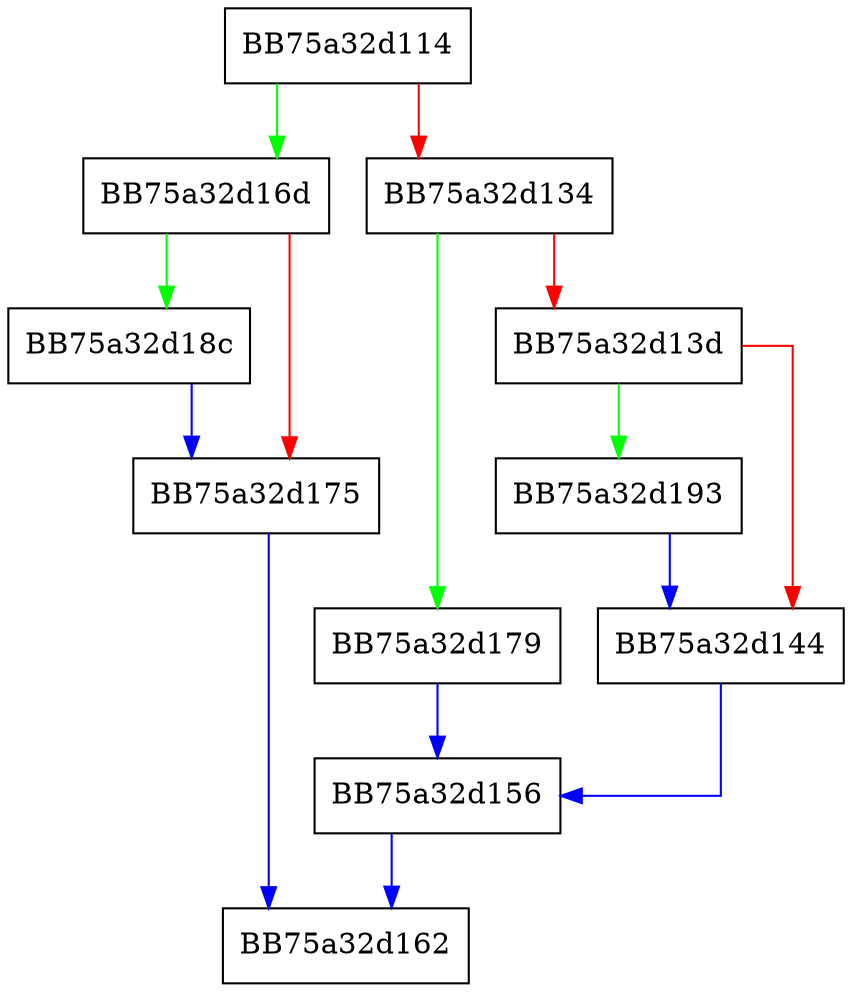 digraph add_data {
  node [shape="box"];
  graph [splines=ortho];
  BB75a32d114 -> BB75a32d16d [color="green"];
  BB75a32d114 -> BB75a32d134 [color="red"];
  BB75a32d134 -> BB75a32d179 [color="green"];
  BB75a32d134 -> BB75a32d13d [color="red"];
  BB75a32d13d -> BB75a32d193 [color="green"];
  BB75a32d13d -> BB75a32d144 [color="red"];
  BB75a32d144 -> BB75a32d156 [color="blue"];
  BB75a32d156 -> BB75a32d162 [color="blue"];
  BB75a32d16d -> BB75a32d18c [color="green"];
  BB75a32d16d -> BB75a32d175 [color="red"];
  BB75a32d175 -> BB75a32d162 [color="blue"];
  BB75a32d179 -> BB75a32d156 [color="blue"];
  BB75a32d18c -> BB75a32d175 [color="blue"];
  BB75a32d193 -> BB75a32d144 [color="blue"];
}